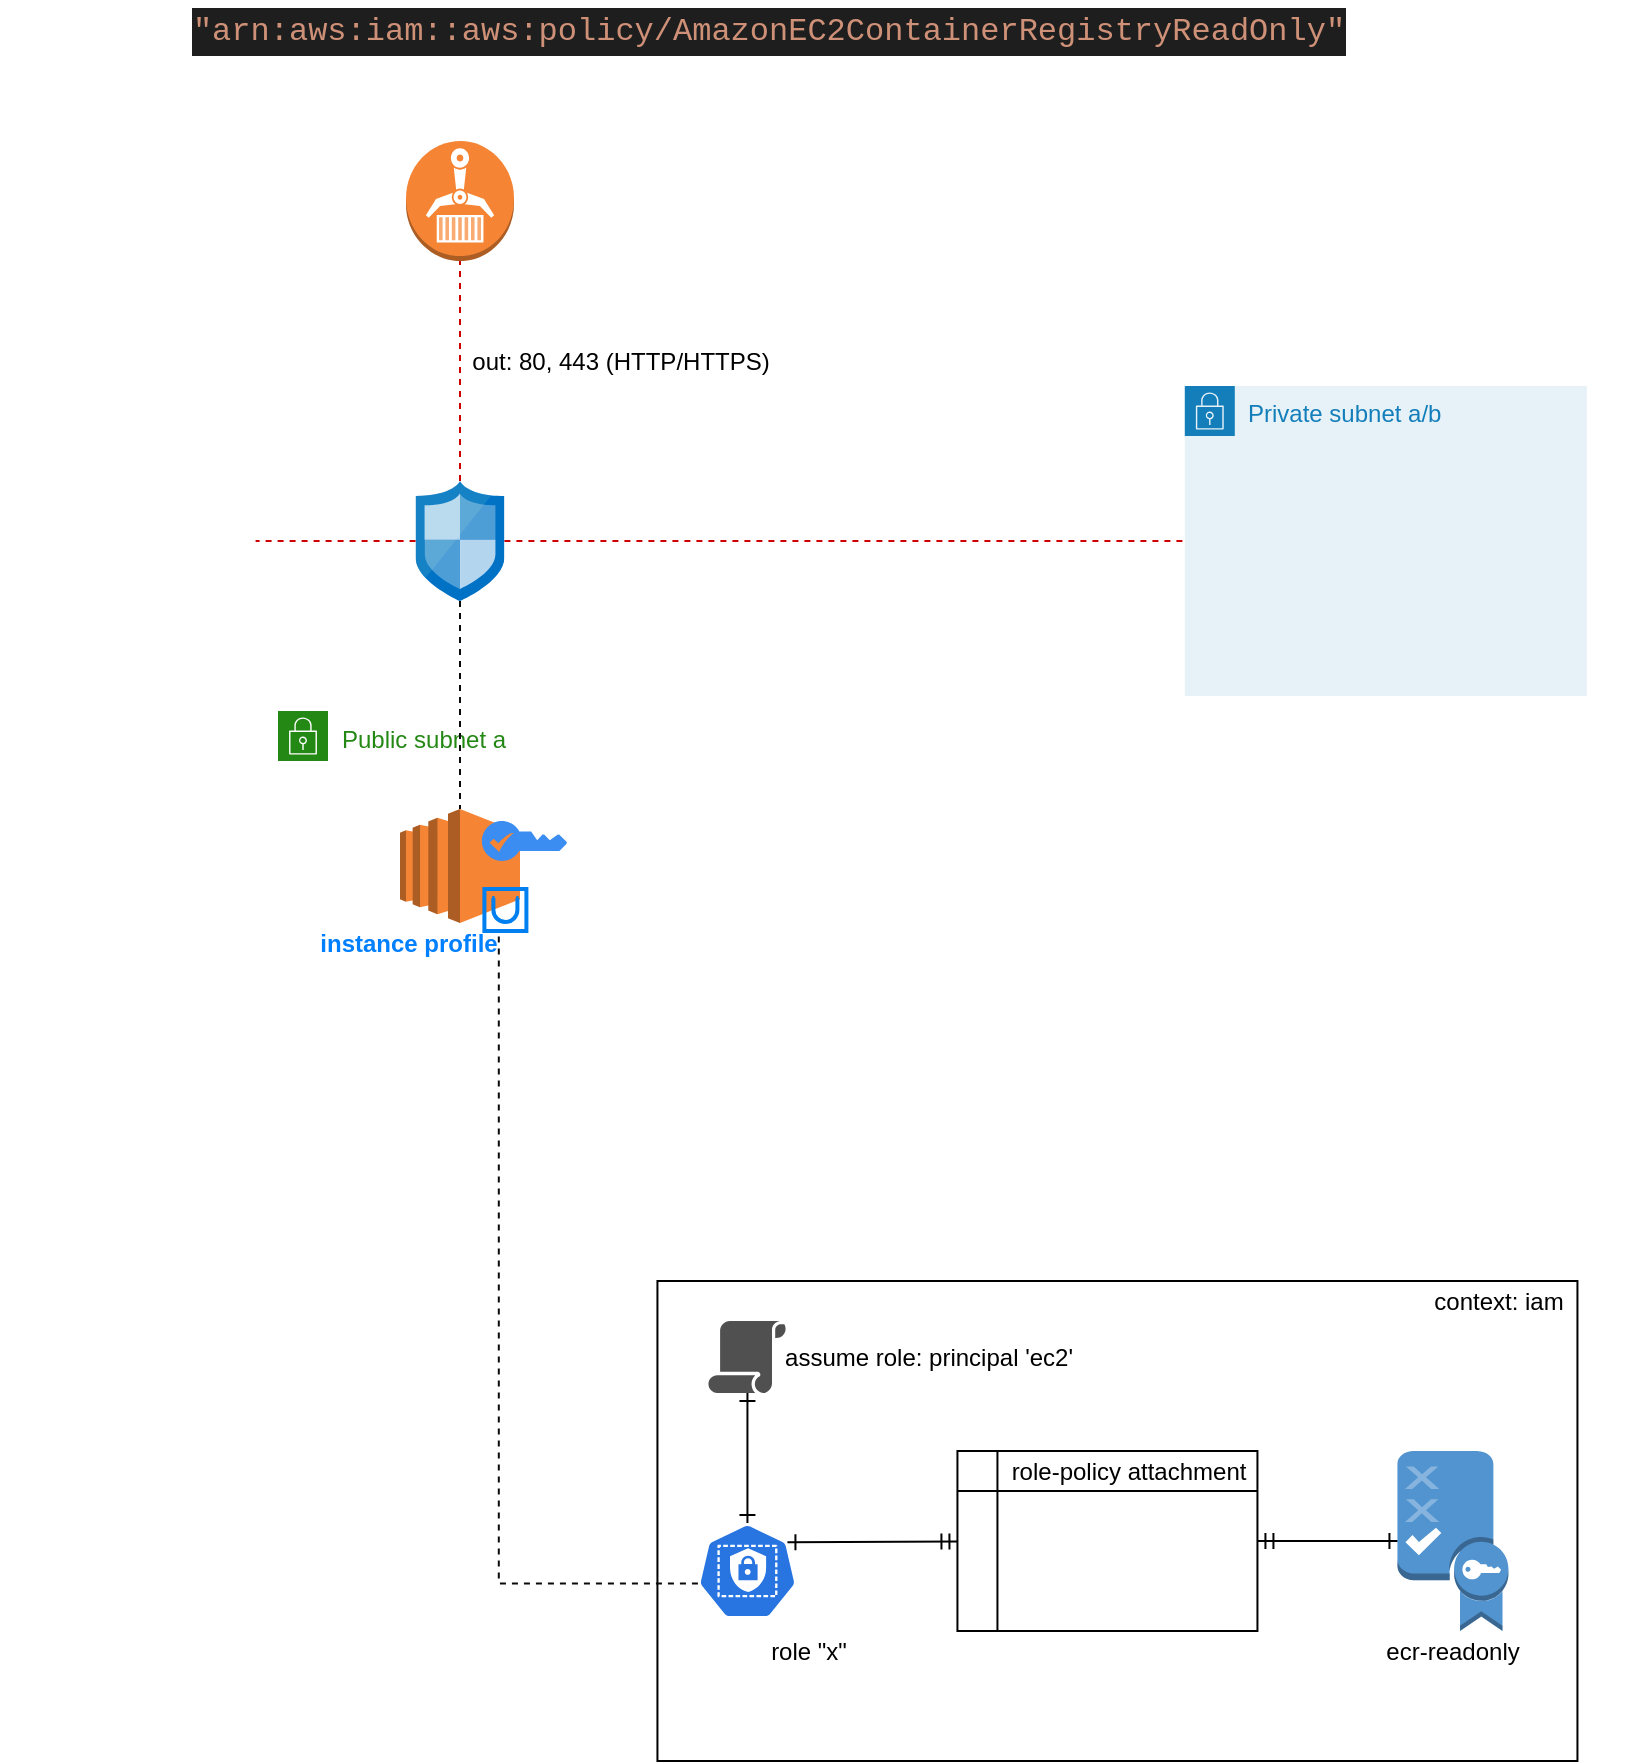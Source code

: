<mxfile version="13.1.3">
    <diagram id="6hGFLwfOUW9BJ-s0fimq" name="Page-1">
        <mxGraphModel dx="532" dy="-744" grid="1" gridSize="10" guides="1" tooltips="1" connect="1" arrows="1" fold="1" page="1" pageScale="1" pageWidth="827" pageHeight="1169" math="0" shadow="0">
            <root>
                <mxCell id="0"/>
                <mxCell id="1" parent="0"/>
                <mxCell id="102" value="" style="rounded=0;whiteSpace=wrap;html=1;strokeColor=#FFFFFF;strokeWidth=1;fillColor=none;fontColor=#0A0A0A;" parent="1" vertex="1">
                    <mxGeometry x="569" y="1490.5" width="247.8" height="220" as="geometry"/>
                </mxCell>
                <mxCell id="99" value="" style="rounded=0;whiteSpace=wrap;html=1;strokeColor=#FFFFFF;strokeWidth=1;fillColor=none;fontColor=#0A0A0A;" parent="1" vertex="1">
                    <mxGeometry x="122.2" y="1650.5" width="247.8" height="220" as="geometry"/>
                </mxCell>
                <mxCell id="95" value="" style="rounded=0;whiteSpace=wrap;html=1;strokeColor=#FFFFFF;strokeWidth=1;fillColor=none;fontColor=#0A0A0A;" parent="1" vertex="1">
                    <mxGeometry x="150" y="1360" width="168" height="141" as="geometry"/>
                </mxCell>
                <mxCell id="70" value="Public subnet a" style="points=[[0,0],[0.25,0],[0.5,0],[0.75,0],[1,0],[1,0.25],[1,0.5],[1,0.75],[1,1],[0.75,1],[0.5,1],[0.25,1],[0,1],[0,0.75],[0,0.5],[0,0.25]];outlineConnect=0;gradientColor=none;html=1;whiteSpace=wrap;fontSize=12;fontStyle=0;shape=mxgraph.aws4.group;grIcon=mxgraph.aws4.group_security_group;grStroke=0;strokeColor=#248814;fillColor=#ffffff;verticalAlign=top;align=left;spacingLeft=30;fontColor=#248814;dashed=0;strokeWidth=7;" parent="1" vertex="1">
                    <mxGeometry x="139" y="1685.5" width="200" height="155" as="geometry"/>
                </mxCell>
                <mxCell id="72" value="" style="outlineConnect=0;dashed=0;verticalLabelPosition=bottom;verticalAlign=top;align=center;html=1;shape=mxgraph.aws3.ec2;fillColor=#F58534;gradientColor=none;" parent="1" vertex="1">
                    <mxGeometry x="200" y="1734.5" width="60" height="57" as="geometry"/>
                </mxCell>
                <mxCell id="73" value="" style="html=1;aspect=fixed;strokeColor=none;shadow=0;align=center;verticalAlign=top;fillColor=#3B8DF1;shape=mxgraph.gcp2.key" parent="1" vertex="1">
                    <mxGeometry x="240.92" y="1740.5" width="42.55" height="20" as="geometry"/>
                </mxCell>
                <mxCell id="75" style="rounded=0;orthogonalLoop=1;jettySize=auto;html=1;dashed=1;fontColor=#0A0A0A;strokeColor=#0A0A0A;endArrow=none;endFill=0;" parent="1" source="74" target="72" edge="1">
                    <mxGeometry relative="1" as="geometry"/>
                </mxCell>
                <mxCell id="80" style="edgeStyle=none;rounded=0;orthogonalLoop=1;jettySize=auto;html=1;dashed=1;strokeColor=#CC0000;fontColor=#0A0A0A;endArrow=none;endFill=0;entryX=0;entryY=0.5;entryDx=0;entryDy=0;" parent="1" source="74" target="101" edge="1">
                    <mxGeometry relative="1" as="geometry">
                        <mxPoint x="550" y="1600.5" as="targetPoint"/>
                    </mxGeometry>
                </mxCell>
                <mxCell id="86" value="" style="edgeStyle=none;rounded=0;orthogonalLoop=1;jettySize=auto;html=1;dashed=1;endArrow=none;endFill=0;strokeColor=#CC0000;fontColor=#0A0A0A;fillColor=#a20025;" parent="1" source="74" edge="1">
                    <mxGeometry relative="1" as="geometry">
                        <mxPoint x="127.8" y="1600.5" as="targetPoint"/>
                    </mxGeometry>
                </mxCell>
                <mxCell id="97" style="edgeStyle=none;rounded=0;orthogonalLoop=1;jettySize=auto;html=1;dashed=1;endArrow=none;endFill=0;strokeColor=#CC0000;fontColor=#0A0A0A;entryX=0.5;entryY=1;entryDx=0;entryDy=0;entryPerimeter=0;" parent="1" source="74" target="94" edge="1">
                    <mxGeometry relative="1" as="geometry"/>
                </mxCell>
                <mxCell id="74" value="" style="aspect=fixed;html=1;points=[];align=center;image;fontSize=12;image=img/lib/mscae/Network_Security_Groups_Classic.svg;" parent="1" vertex="1">
                    <mxGeometry x="207.8" y="1570.5" width="44.4" height="60" as="geometry"/>
                </mxCell>
                <mxCell id="78" value="out: 80, 443 (HTTP/HTTPS)" style="text;html=1;align=center;verticalAlign=middle;resizable=0;points=[];autosize=1;" parent="1" vertex="1">
                    <mxGeometry x="230" y="1501" width="160" height="20" as="geometry"/>
                </mxCell>
                <mxCell id="92" value="&lt;font color=&quot;#ffffff&quot;&gt;out: &quot;10.1.10.0 : 5432&quot;, &quot;10.1.11.0: 5432&quot; (Private Subnet A/B)&lt;/font&gt;" style="text;html=1;align=center;verticalAlign=middle;resizable=0;points=[];autosize=1;fontColor=#0A0A0A;" parent="1" vertex="1">
                    <mxGeometry x="252.2" y="1580.5" width="340" height="20" as="geometry"/>
                </mxCell>
                <mxCell id="94" value="" style="outlineConnect=0;dashed=0;verticalLabelPosition=bottom;verticalAlign=top;align=center;html=1;shape=mxgraph.aws3.ecr;fillColor=#F58534;gradientColor=none;strokeColor=#FFFFFF;strokeWidth=7;fontColor=#0A0A0A;" parent="1" vertex="1">
                    <mxGeometry x="203" y="1400.5" width="54" height="60" as="geometry"/>
                </mxCell>
                <mxCell id="96" value="&lt;font color=&quot;#ffffff&quot;&gt;context: ecr&lt;/font&gt;" style="text;html=1;align=center;verticalAlign=middle;resizable=0;points=[];autosize=1;fontColor=#0A0A0A;" parent="1" vertex="1">
                    <mxGeometry x="238.0" y="1360" width="80" height="20" as="geometry"/>
                </mxCell>
                <mxCell id="98" value="&lt;font color=&quot;#ffffff&quot;&gt;in: 0.0.0.0/0: 22 (SSH)&lt;/font&gt;" style="text;html=1;align=center;verticalAlign=middle;resizable=0;points=[];autosize=1;fontColor=#0A0A0A;" parent="1" vertex="1">
                    <mxGeometry y="1590.5" width="130" height="20" as="geometry"/>
                </mxCell>
                <mxCell id="100" value="&lt;font color=&quot;#ffffff&quot;&gt;context: ec2&lt;/font&gt;" style="text;html=1;align=center;verticalAlign=middle;resizable=0;points=[];autosize=1;fontColor=#0A0A0A;" parent="1" vertex="1">
                    <mxGeometry x="289" y="1650.5" width="80" height="20" as="geometry"/>
                </mxCell>
                <mxCell id="106" value="" style="rounded=0;whiteSpace=wrap;html=1;" parent="1" vertex="1">
                    <mxGeometry x="328.72" y="1970.5" width="460" height="240" as="geometry"/>
                </mxCell>
                <mxCell id="107" value="" style="outlineConnect=0;dashed=0;verticalLabelPosition=bottom;verticalAlign=top;align=center;html=1;shape=mxgraph.aws3.policy;fillColor=#5294CF;gradientColor=none;" parent="1" vertex="1">
                    <mxGeometry x="698.72" y="2055.5" width="55.5" height="90" as="geometry"/>
                </mxCell>
                <mxCell id="108" style="edgeStyle=none;rounded=0;orthogonalLoop=1;jettySize=auto;html=1;startArrow=ERone;startFill=0;endArrow=ERone;endFill=0;" parent="1" source="109" target="118" edge="1">
                    <mxGeometry relative="1" as="geometry"/>
                </mxCell>
                <mxCell id="120" style="edgeStyle=orthogonalEdgeStyle;rounded=0;orthogonalLoop=1;jettySize=auto;html=1;exitX=0.005;exitY=0.63;exitDx=0;exitDy=0;exitPerimeter=0;dashed=1;endArrow=none;endFill=0;strokeColor=#0A0A0A;fontColor=#0A0A0A;entryX=0.343;entryY=0.976;entryDx=0;entryDy=0;entryPerimeter=0;" parent="1" source="109" target="124" edge="1">
                    <mxGeometry relative="1" as="geometry">
                        <mxPoint x="160" y="2010.5" as="targetPoint"/>
                    </mxGeometry>
                </mxCell>
                <mxCell id="109" value="" style="html=1;dashed=0;whitespace=wrap;fillColor=#2875E2;strokeColor=#ffffff;points=[[0.005,0.63,0],[0.1,0.2,0],[0.9,0.2,0],[0.5,0,0],[0.995,0.63,0],[0.72,0.99,0],[0.5,1,0],[0.28,0.99,0]];shape=mxgraph.kubernetes.icon;prIcon=role" parent="1" vertex="1">
                    <mxGeometry x="348.72" y="2091.5" width="50" height="48" as="geometry"/>
                </mxCell>
                <mxCell id="110" value="" style="group" parent="1" vertex="1" connectable="0">
                    <mxGeometry x="478.72" y="2055.5" width="150" height="90" as="geometry"/>
                </mxCell>
                <mxCell id="111" value="" style="shape=internalStorage;whiteSpace=wrap;html=1;backgroundOutline=1;" parent="110" vertex="1">
                    <mxGeometry width="150" height="90" as="geometry"/>
                </mxCell>
                <mxCell id="112" value="role-policy attachment" style="text;html=1;align=center;verticalAlign=middle;resizable=0;points=[];autosize=1;" parent="110" vertex="1">
                    <mxGeometry x="20" width="130" height="20" as="geometry"/>
                </mxCell>
                <mxCell id="113" style="rounded=0;orthogonalLoop=1;jettySize=auto;html=1;entryX=0.9;entryY=0.2;entryDx=0;entryDy=0;entryPerimeter=0;endArrow=ERone;endFill=0;startArrow=ERmandOne;startFill=0;" parent="1" source="111" target="109" edge="1">
                    <mxGeometry relative="1" as="geometry"/>
                </mxCell>
                <mxCell id="114" style="edgeStyle=none;rounded=0;orthogonalLoop=1;jettySize=auto;html=1;exitX=1;exitY=0.5;exitDx=0;exitDy=0;startArrow=ERmandOne;startFill=0;endArrow=ERone;endFill=0;entryX=0;entryY=0.5;entryDx=0;entryDy=0;entryPerimeter=0;" parent="1" source="111" target="107" edge="1">
                    <mxGeometry relative="1" as="geometry">
                        <mxPoint x="688.72" y="2075.5" as="targetPoint"/>
                    </mxGeometry>
                </mxCell>
                <mxCell id="115" value="ecr-readonly" style="text;html=1;align=center;verticalAlign=middle;resizable=0;points=[];autosize=1;" parent="1" vertex="1">
                    <mxGeometry x="686.47" y="2145.5" width="80" height="20" as="geometry"/>
                </mxCell>
                <mxCell id="116" value="role &quot;x&quot;" style="text;html=1;align=center;verticalAlign=middle;resizable=0;points=[];autosize=1;" parent="1" vertex="1">
                    <mxGeometry x="378.72" y="2145.5" width="50" height="20" as="geometry"/>
                </mxCell>
                <mxCell id="117" value="context: iam" style="text;html=1;align=center;verticalAlign=middle;resizable=0;points=[];autosize=1;" parent="1" vertex="1">
                    <mxGeometry x="708.72" y="1970.5" width="80" height="20" as="geometry"/>
                </mxCell>
                <mxCell id="118" value="" style="pointerEvents=1;shadow=0;dashed=0;html=1;strokeColor=none;fillColor=#505050;labelPosition=center;verticalLabelPosition=bottom;verticalAlign=top;outlineConnect=0;align=center;shape=mxgraph.office.security.policy;direction=east;" parent="1" vertex="1">
                    <mxGeometry x="354.22" y="1990.5" width="39" height="36" as="geometry"/>
                </mxCell>
                <mxCell id="119" value="assume role: principal 'ec2'" style="text;html=1;align=center;verticalAlign=middle;resizable=0;points=[];autosize=1;" parent="1" vertex="1">
                    <mxGeometry x="383.72" y="1998.5" width="160" height="20" as="geometry"/>
                </mxCell>
                <mxCell id="124" value="" style="html=1;verticalLabelPosition=bottom;align=center;labelBackgroundColor=#ffffff;verticalAlign=top;strokeWidth=2;strokeColor=#0080F0;shadow=0;dashed=0;shape=mxgraph.ios7.icons.bag;fillColor=none;fontColor=#0A0A0A;" parent="1" vertex="1">
                    <mxGeometry x="242.2" y="1774.5" width="21" height="21" as="geometry"/>
                </mxCell>
                <mxCell id="125" value="&lt;font color=&quot;#007fff&quot;&gt;instance profile&lt;/font&gt;" style="text;html=1;align=center;verticalAlign=middle;resizable=0;points=[];autosize=1;fontColor=#0A0A0A;fontStyle=1" parent="1" vertex="1">
                    <mxGeometry x="154" y="1791.5" width="100" height="20" as="geometry"/>
                </mxCell>
                <mxCell id="126" value="&lt;font color=&quot;#ffffff&quot;&gt;or internet&lt;/font&gt;" style="text;html=1;align=center;verticalAlign=middle;resizable=0;points=[];autosize=1;fontColor=#0A0A0A;" parent="1" vertex="1">
                    <mxGeometry x="390" y="1501" width="70" height="20" as="geometry"/>
                </mxCell>
                <mxCell id="103" value="&lt;font color=&quot;#ffffff&quot;&gt;context: ec2&lt;/font&gt;" style="text;html=1;align=center;verticalAlign=middle;resizable=0;points=[];autosize=1;fontColor=#0A0A0A;" parent="1" vertex="1">
                    <mxGeometry x="736.8" y="1490.5" width="80" height="20" as="geometry"/>
                </mxCell>
                <mxCell id="101" value="Private subnet a/b" style="points=[[0,0],[0.25,0],[0.5,0],[0.75,0],[1,0],[1,0.25],[1,0.5],[1,0.75],[1,1],[0.75,1],[0.5,1],[0.25,1],[0,1],[0,0.75],[0,0.5],[0,0.25]];outlineConnect=0;gradientColor=none;html=1;whiteSpace=wrap;fontSize=12;fontStyle=0;shape=mxgraph.aws4.group;grIcon=mxgraph.aws4.group_security_group;grStroke=0;strokeColor=#147EBA;fillColor=#E6F2F8;verticalAlign=top;align=left;spacingLeft=30;fontColor=#147EBA;dashed=0;" parent="1" vertex="1">
                    <mxGeometry x="592.4" y="1523" width="201" height="155" as="geometry"/>
                </mxCell>
                <mxCell id="127" value="&lt;meta charset=&quot;utf-8&quot;&gt;&lt;div style=&quot;color: rgb(212, 212, 212); background-color: rgb(30, 30, 30); font-family: FiraCode-Retina, Menlo, Monaco, &amp;quot;Courier New&amp;quot;, monospace; font-weight: normal; font-size: 16px; line-height: 24px;&quot;&gt;&lt;div&gt;&lt;span style=&quot;color: #ce9178;&quot;&gt;&quot;arn:aws:iam::aws:policy/AmazonEC2ContainerRegistryReadOnly&quot;&lt;/span&gt;&lt;/div&gt;&lt;/div&gt;" style="text;html=1;align=center;verticalAlign=middle;resizable=0;points=[];autosize=1;" vertex="1" parent="1">
                    <mxGeometry x="138.72" y="1330" width="490" height="30" as="geometry"/>
                </mxCell>
            </root>
        </mxGraphModel>
    </diagram>
</mxfile>